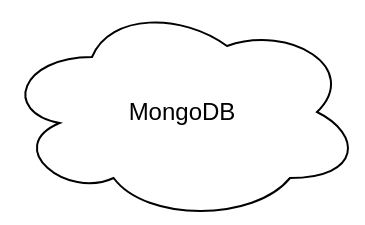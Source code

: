 <mxfile version="21.1.0" type="github">
  <diagram name="Page-1" id="FtbimhBMZvsNWdiT7WP3">
    <mxGraphModel dx="2897" dy="1116" grid="1" gridSize="10" guides="1" tooltips="1" connect="1" arrows="1" fold="1" page="1" pageScale="1" pageWidth="850" pageHeight="1100" math="0" shadow="0">
      <root>
        <mxCell id="0" />
        <mxCell id="1" parent="0" />
        <mxCell id="rgs_EFGsOto9uHh8UaOQ-1" value="MongoDB" style="ellipse;shape=cloud;whiteSpace=wrap;html=1;" vertex="1" parent="1">
          <mxGeometry x="540" y="90" width="180" height="110" as="geometry" />
        </mxCell>
      </root>
    </mxGraphModel>
  </diagram>
</mxfile>
